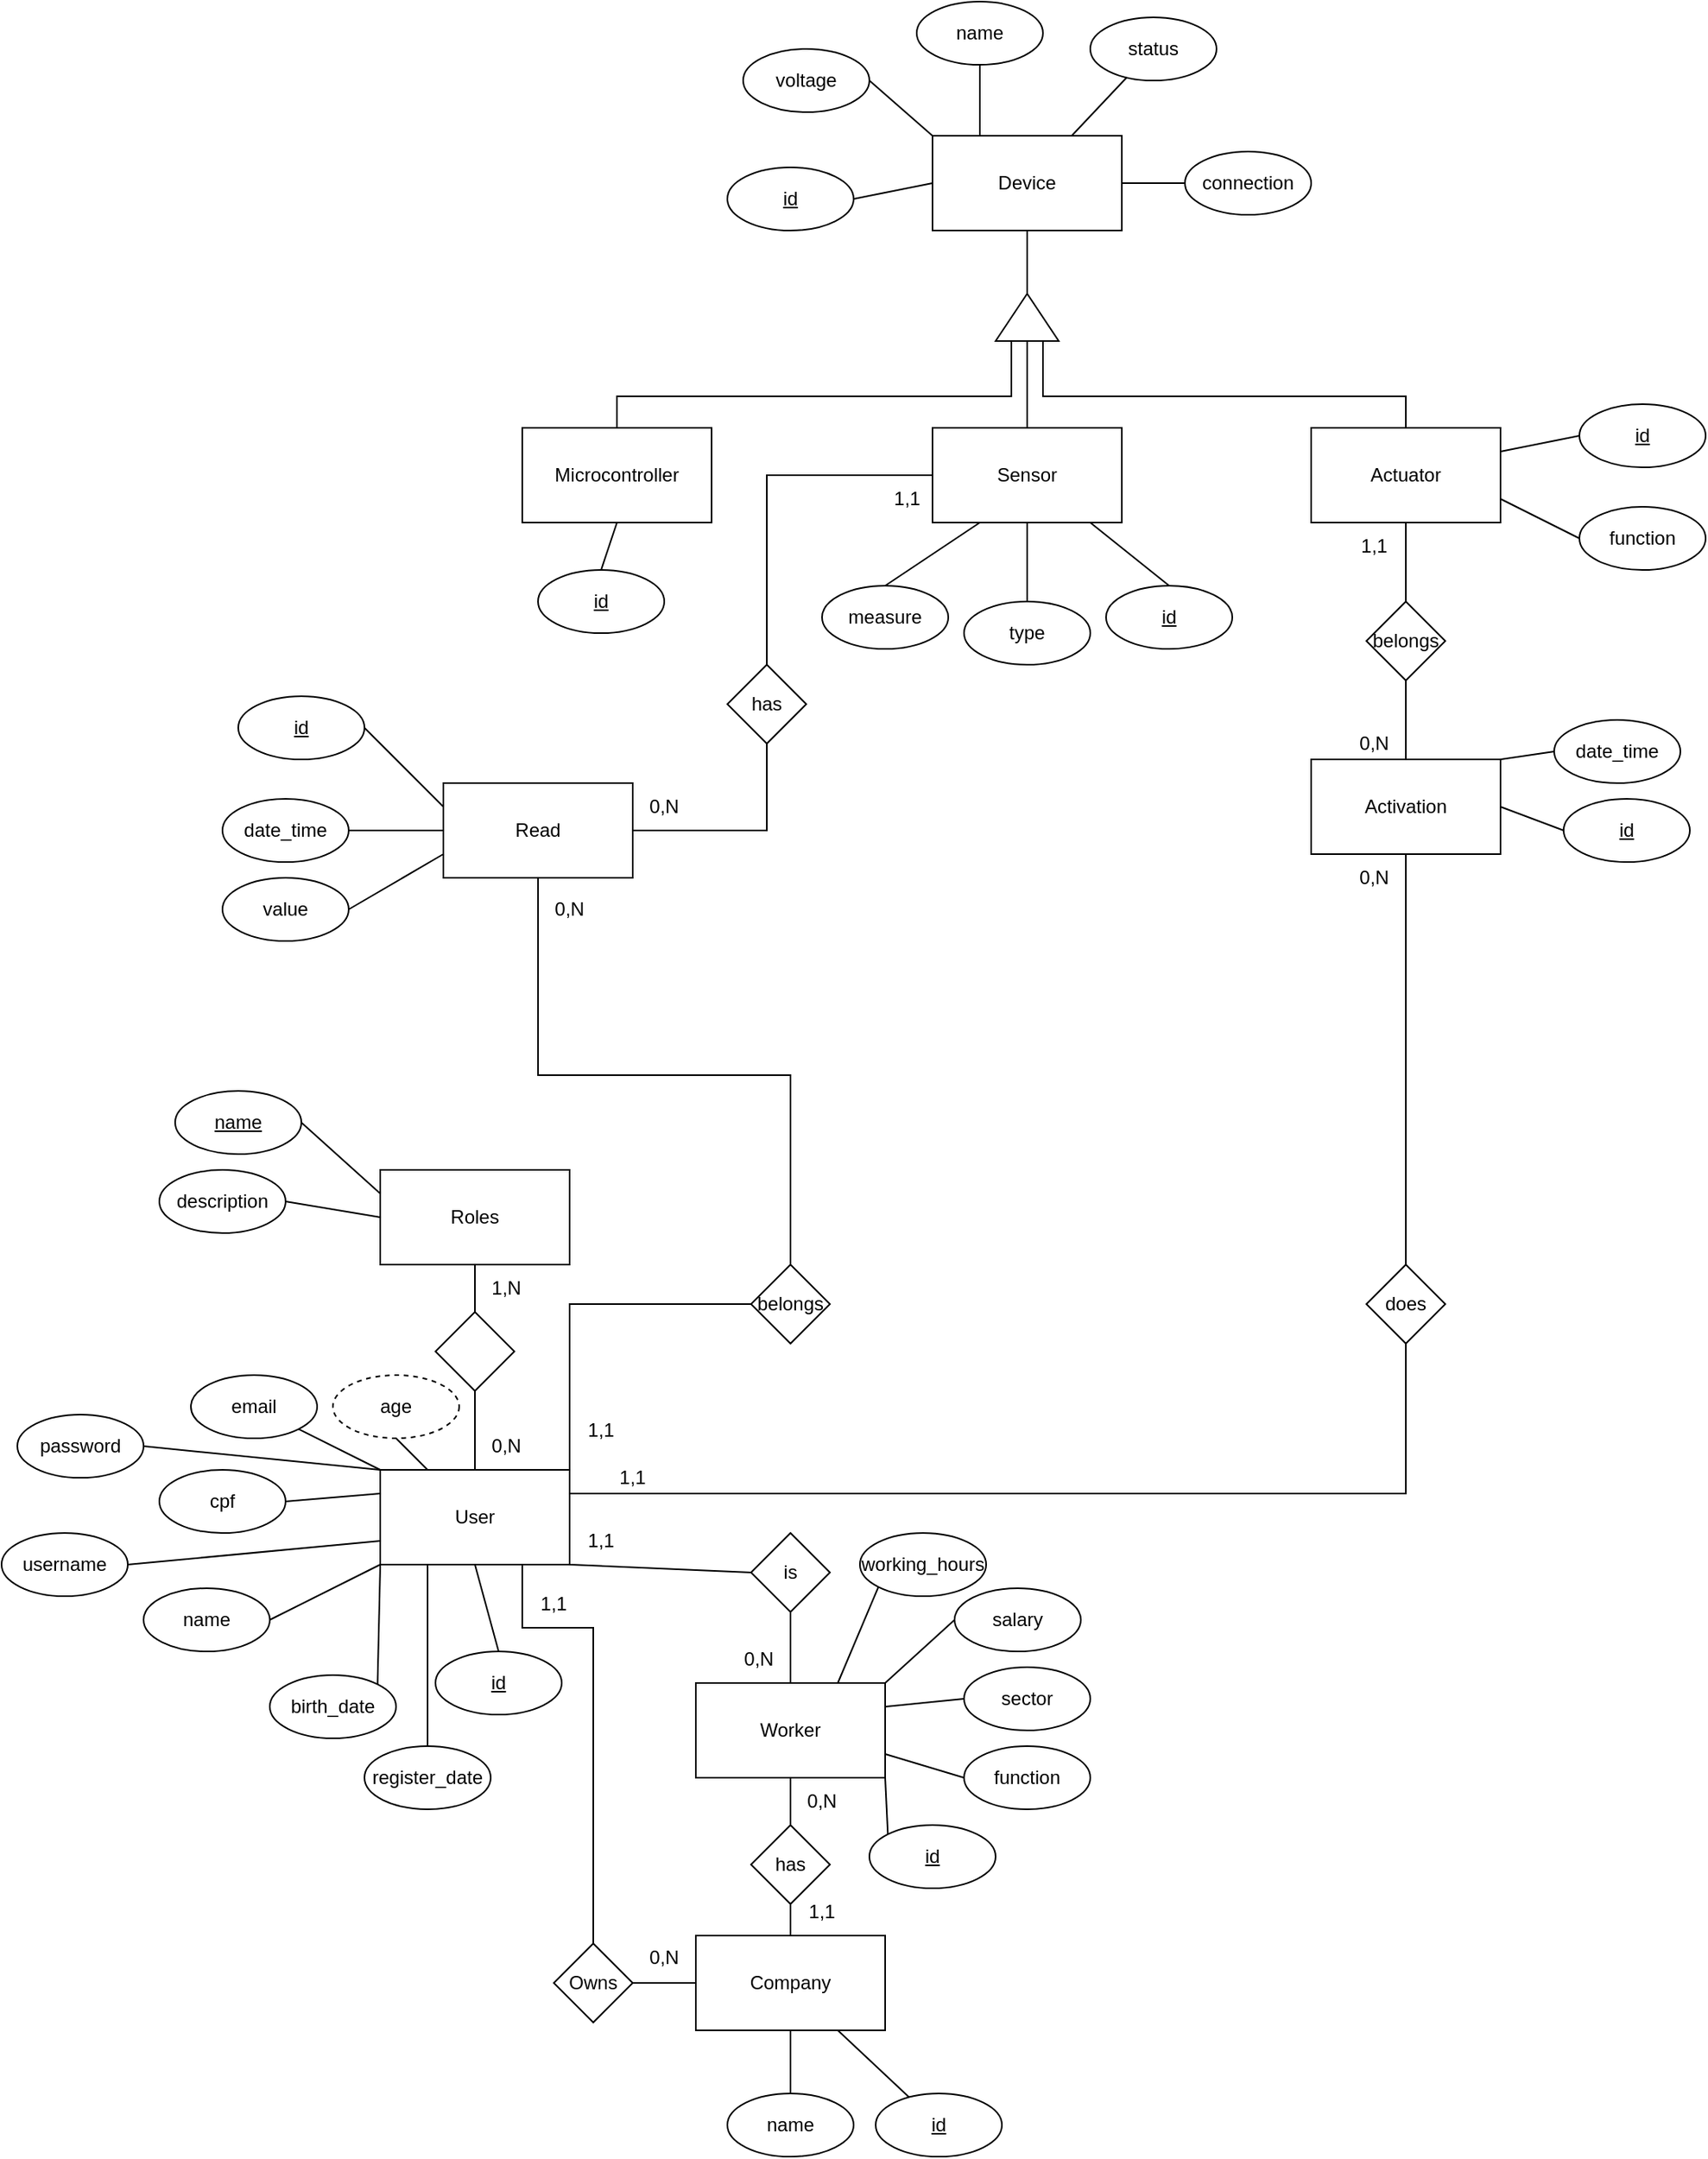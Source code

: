 <mxfile version="21.1.4" type="github">
  <diagram name="Página-1" id="2HrXvCDkFX0DEuUbTWAf">
    <mxGraphModel dx="2140" dy="1895" grid="1" gridSize="10" guides="1" tooltips="1" connect="1" arrows="1" fold="1" page="1" pageScale="1" pageWidth="827" pageHeight="1169" math="0" shadow="0">
      <root>
        <mxCell id="0" />
        <mxCell id="1" parent="0" />
        <mxCell id="Am-JmtcmofWB1MtlpI0O-1" value="User" style="rounded=0;whiteSpace=wrap;html=1;" vertex="1" parent="1">
          <mxGeometry x="-410" y="290" width="120" height="60" as="geometry" />
        </mxCell>
        <mxCell id="Am-JmtcmofWB1MtlpI0O-2" value="Roles" style="rounded=0;whiteSpace=wrap;html=1;" vertex="1" parent="1">
          <mxGeometry x="-410" y="100" width="120" height="60" as="geometry" />
        </mxCell>
        <mxCell id="Am-JmtcmofWB1MtlpI0O-5" value="Company" style="rounded=0;whiteSpace=wrap;html=1;" vertex="1" parent="1">
          <mxGeometry x="-210" y="585" width="120" height="60" as="geometry" />
        </mxCell>
        <mxCell id="Am-JmtcmofWB1MtlpI0O-7" value="&lt;u&gt;name&lt;/u&gt;" style="ellipse;whiteSpace=wrap;html=1;" vertex="1" parent="1">
          <mxGeometry x="-540" y="50" width="80" height="40" as="geometry" />
        </mxCell>
        <mxCell id="Am-JmtcmofWB1MtlpI0O-8" value="name" style="ellipse;whiteSpace=wrap;html=1;" vertex="1" parent="1">
          <mxGeometry x="-560" y="365" width="80" height="40" as="geometry" />
        </mxCell>
        <mxCell id="Am-JmtcmofWB1MtlpI0O-9" value="username" style="ellipse;whiteSpace=wrap;html=1;" vertex="1" parent="1">
          <mxGeometry x="-650" y="330" width="80" height="40" as="geometry" />
        </mxCell>
        <mxCell id="Am-JmtcmofWB1MtlpI0O-10" value="email" style="ellipse;whiteSpace=wrap;html=1;" vertex="1" parent="1">
          <mxGeometry x="-530" y="230" width="80" height="40" as="geometry" />
        </mxCell>
        <mxCell id="Am-JmtcmofWB1MtlpI0O-11" value="cpf" style="ellipse;whiteSpace=wrap;html=1;" vertex="1" parent="1">
          <mxGeometry x="-550" y="290" width="80" height="40" as="geometry" />
        </mxCell>
        <mxCell id="Am-JmtcmofWB1MtlpI0O-12" value="password" style="ellipse;whiteSpace=wrap;html=1;" vertex="1" parent="1">
          <mxGeometry x="-640" y="255" width="80" height="40" as="geometry" />
        </mxCell>
        <mxCell id="Am-JmtcmofWB1MtlpI0O-13" value="birth_date" style="ellipse;whiteSpace=wrap;html=1;" vertex="1" parent="1">
          <mxGeometry x="-480" y="420" width="80" height="40" as="geometry" />
        </mxCell>
        <mxCell id="Am-JmtcmofWB1MtlpI0O-14" value="name" style="ellipse;whiteSpace=wrap;html=1;" vertex="1" parent="1">
          <mxGeometry x="-190" y="685" width="80" height="40" as="geometry" />
        </mxCell>
        <mxCell id="Am-JmtcmofWB1MtlpI0O-16" value="" style="rhombus;whiteSpace=wrap;html=1;" vertex="1" parent="1">
          <mxGeometry x="-375" y="190" width="50" height="50" as="geometry" />
        </mxCell>
        <mxCell id="Am-JmtcmofWB1MtlpI0O-17" value="" style="endArrow=none;html=1;rounded=0;exitX=0.5;exitY=0;exitDx=0;exitDy=0;" edge="1" parent="1" source="Am-JmtcmofWB1MtlpI0O-1">
          <mxGeometry width="50" height="50" relative="1" as="geometry">
            <mxPoint x="-400" y="290" as="sourcePoint" />
            <mxPoint x="-350" y="240" as="targetPoint" />
          </mxGeometry>
        </mxCell>
        <mxCell id="Am-JmtcmofWB1MtlpI0O-18" value="" style="endArrow=none;html=1;rounded=0;exitX=0.5;exitY=0;exitDx=0;exitDy=0;" edge="1" parent="1" source="Am-JmtcmofWB1MtlpI0O-16">
          <mxGeometry width="50" height="50" relative="1" as="geometry">
            <mxPoint x="-400" y="210" as="sourcePoint" />
            <mxPoint x="-350" y="160" as="targetPoint" />
          </mxGeometry>
        </mxCell>
        <mxCell id="Am-JmtcmofWB1MtlpI0O-19" value="" style="endArrow=none;html=1;rounded=0;exitX=1;exitY=0.5;exitDx=0;exitDy=0;entryX=0;entryY=0.75;entryDx=0;entryDy=0;" edge="1" parent="1" source="Am-JmtcmofWB1MtlpI0O-9" target="Am-JmtcmofWB1MtlpI0O-1">
          <mxGeometry width="50" height="50" relative="1" as="geometry">
            <mxPoint x="-190" y="300" as="sourcePoint" />
            <mxPoint x="-140" y="250" as="targetPoint" />
          </mxGeometry>
        </mxCell>
        <mxCell id="Am-JmtcmofWB1MtlpI0O-20" value="description" style="ellipse;whiteSpace=wrap;html=1;" vertex="1" parent="1">
          <mxGeometry x="-550" y="100" width="80" height="40" as="geometry" />
        </mxCell>
        <mxCell id="Am-JmtcmofWB1MtlpI0O-22" value="" style="endArrow=none;html=1;rounded=0;entryX=1;entryY=0.5;entryDx=0;entryDy=0;exitX=0;exitY=0.5;exitDx=0;exitDy=0;" edge="1" parent="1" source="Am-JmtcmofWB1MtlpI0O-2" target="Am-JmtcmofWB1MtlpI0O-20">
          <mxGeometry width="50" height="50" relative="1" as="geometry">
            <mxPoint x="-530" y="230" as="sourcePoint" />
            <mxPoint x="-480" y="180" as="targetPoint" />
          </mxGeometry>
        </mxCell>
        <mxCell id="Am-JmtcmofWB1MtlpI0O-23" value="" style="endArrow=none;html=1;rounded=0;exitX=1;exitY=0.5;exitDx=0;exitDy=0;entryX=0;entryY=0.25;entryDx=0;entryDy=0;" edge="1" parent="1" source="Am-JmtcmofWB1MtlpI0O-7" target="Am-JmtcmofWB1MtlpI0O-2">
          <mxGeometry width="50" height="50" relative="1" as="geometry">
            <mxPoint x="-430" y="90" as="sourcePoint" />
            <mxPoint x="-380" y="40" as="targetPoint" />
          </mxGeometry>
        </mxCell>
        <mxCell id="Am-JmtcmofWB1MtlpI0O-24" value="" style="endArrow=none;html=1;rounded=0;exitX=1;exitY=0.5;exitDx=0;exitDy=0;entryX=0;entryY=0;entryDx=0;entryDy=0;" edge="1" parent="1" source="Am-JmtcmofWB1MtlpI0O-12" target="Am-JmtcmofWB1MtlpI0O-1">
          <mxGeometry width="50" height="50" relative="1" as="geometry">
            <mxPoint x="-180" y="310" as="sourcePoint" />
            <mxPoint x="-130" y="260" as="targetPoint" />
          </mxGeometry>
        </mxCell>
        <mxCell id="Am-JmtcmofWB1MtlpI0O-25" value="" style="endArrow=none;html=1;rounded=0;exitX=1;exitY=0;exitDx=0;exitDy=0;entryX=0;entryY=1;entryDx=0;entryDy=0;" edge="1" parent="1" source="Am-JmtcmofWB1MtlpI0O-13" target="Am-JmtcmofWB1MtlpI0O-1">
          <mxGeometry width="50" height="50" relative="1" as="geometry">
            <mxPoint x="-170" y="320" as="sourcePoint" />
            <mxPoint x="-120" y="270" as="targetPoint" />
          </mxGeometry>
        </mxCell>
        <mxCell id="Am-JmtcmofWB1MtlpI0O-26" value="" style="endArrow=none;html=1;rounded=0;exitX=1;exitY=0.5;exitDx=0;exitDy=0;entryX=0;entryY=1;entryDx=0;entryDy=0;" edge="1" parent="1" source="Am-JmtcmofWB1MtlpI0O-8" target="Am-JmtcmofWB1MtlpI0O-1">
          <mxGeometry width="50" height="50" relative="1" as="geometry">
            <mxPoint x="-160" y="330" as="sourcePoint" />
            <mxPoint x="-110" y="280" as="targetPoint" />
          </mxGeometry>
        </mxCell>
        <mxCell id="Am-JmtcmofWB1MtlpI0O-27" value="" style="endArrow=none;html=1;rounded=0;exitX=1;exitY=0.5;exitDx=0;exitDy=0;entryX=0;entryY=0.25;entryDx=0;entryDy=0;" edge="1" parent="1" source="Am-JmtcmofWB1MtlpI0O-11" target="Am-JmtcmofWB1MtlpI0O-1">
          <mxGeometry width="50" height="50" relative="1" as="geometry">
            <mxPoint x="-150" y="340" as="sourcePoint" />
            <mxPoint x="-100" y="290" as="targetPoint" />
          </mxGeometry>
        </mxCell>
        <mxCell id="Am-JmtcmofWB1MtlpI0O-28" value="" style="endArrow=none;html=1;rounded=0;entryX=1;entryY=1;entryDx=0;entryDy=0;" edge="1" parent="1" target="Am-JmtcmofWB1MtlpI0O-10">
          <mxGeometry width="50" height="50" relative="1" as="geometry">
            <mxPoint x="-410" y="290" as="sourcePoint" />
            <mxPoint x="-90" y="300" as="targetPoint" />
          </mxGeometry>
        </mxCell>
        <mxCell id="Am-JmtcmofWB1MtlpI0O-30" value="" style="endArrow=none;html=1;rounded=0;entryX=0.5;entryY=0;entryDx=0;entryDy=0;exitX=0.5;exitY=1;exitDx=0;exitDy=0;" edge="1" parent="1" source="Am-JmtcmofWB1MtlpI0O-5" target="Am-JmtcmofWB1MtlpI0O-14">
          <mxGeometry width="50" height="50" relative="1" as="geometry">
            <mxPoint x="-140" y="555" as="sourcePoint" />
            <mxPoint x="-90" y="505" as="targetPoint" />
          </mxGeometry>
        </mxCell>
        <mxCell id="Am-JmtcmofWB1MtlpI0O-35" value="1,N" style="text;html=1;strokeColor=none;fillColor=none;align=center;verticalAlign=middle;whiteSpace=wrap;rounded=0;" vertex="1" parent="1">
          <mxGeometry x="-360" y="160" width="60" height="30" as="geometry" />
        </mxCell>
        <mxCell id="Am-JmtcmofWB1MtlpI0O-36" value="0,N" style="text;html=1;strokeColor=none;fillColor=none;align=center;verticalAlign=middle;whiteSpace=wrap;rounded=0;" vertex="1" parent="1">
          <mxGeometry x="-360" y="260" width="60" height="30" as="geometry" />
        </mxCell>
        <mxCell id="Am-JmtcmofWB1MtlpI0O-39" value="Worker" style="rounded=0;whiteSpace=wrap;html=1;" vertex="1" parent="1">
          <mxGeometry x="-210" y="425" width="120" height="60" as="geometry" />
        </mxCell>
        <mxCell id="Am-JmtcmofWB1MtlpI0O-41" value="age" style="ellipse;whiteSpace=wrap;html=1;dashed=1;" vertex="1" parent="1">
          <mxGeometry x="-440" y="230" width="80" height="40" as="geometry" />
        </mxCell>
        <mxCell id="Am-JmtcmofWB1MtlpI0O-42" value="" style="endArrow=none;html=1;rounded=0;entryX=0.25;entryY=0;entryDx=0;entryDy=0;exitX=0.5;exitY=1;exitDx=0;exitDy=0;" edge="1" parent="1" source="Am-JmtcmofWB1MtlpI0O-41" target="Am-JmtcmofWB1MtlpI0O-1">
          <mxGeometry width="50" height="50" relative="1" as="geometry">
            <mxPoint x="-400" y="315" as="sourcePoint" />
            <mxPoint x="-452" y="274" as="targetPoint" />
          </mxGeometry>
        </mxCell>
        <mxCell id="Am-JmtcmofWB1MtlpI0O-45" value="register_date" style="ellipse;whiteSpace=wrap;html=1;" vertex="1" parent="1">
          <mxGeometry x="-420" y="465" width="80" height="40" as="geometry" />
        </mxCell>
        <mxCell id="Am-JmtcmofWB1MtlpI0O-46" value="" style="endArrow=none;html=1;rounded=0;exitX=0.5;exitY=0;exitDx=0;exitDy=0;entryX=0.25;entryY=1;entryDx=0;entryDy=0;" edge="1" parent="1" source="Am-JmtcmofWB1MtlpI0O-45" target="Am-JmtcmofWB1MtlpI0O-1">
          <mxGeometry width="50" height="50" relative="1" as="geometry">
            <mxPoint x="-390" y="430" as="sourcePoint" />
            <mxPoint x="-340" y="360" as="targetPoint" />
          </mxGeometry>
        </mxCell>
        <mxCell id="Am-JmtcmofWB1MtlpI0O-47" value="function" style="ellipse;whiteSpace=wrap;html=1;" vertex="1" parent="1">
          <mxGeometry x="-40" y="465" width="80" height="40" as="geometry" />
        </mxCell>
        <mxCell id="Am-JmtcmofWB1MtlpI0O-48" value="sector" style="ellipse;whiteSpace=wrap;html=1;" vertex="1" parent="1">
          <mxGeometry x="-40" y="415" width="80" height="40" as="geometry" />
        </mxCell>
        <mxCell id="Am-JmtcmofWB1MtlpI0O-49" value="working_hours" style="ellipse;whiteSpace=wrap;html=1;" vertex="1" parent="1">
          <mxGeometry x="-106" y="330" width="80" height="40" as="geometry" />
        </mxCell>
        <mxCell id="Am-JmtcmofWB1MtlpI0O-50" value="&lt;u&gt;id&lt;/u&gt;" style="ellipse;whiteSpace=wrap;html=1;" vertex="1" parent="1">
          <mxGeometry x="-375" y="405" width="80" height="40" as="geometry" />
        </mxCell>
        <mxCell id="Am-JmtcmofWB1MtlpI0O-51" value="" style="endArrow=none;html=1;rounded=0;exitX=0.5;exitY=1;exitDx=0;exitDy=0;entryX=0.5;entryY=0;entryDx=0;entryDy=0;" edge="1" parent="1" source="Am-JmtcmofWB1MtlpI0O-1" target="Am-JmtcmofWB1MtlpI0O-50">
          <mxGeometry width="50" height="50" relative="1" as="geometry">
            <mxPoint x="-452" y="436" as="sourcePoint" />
            <mxPoint x="-370" y="360" as="targetPoint" />
          </mxGeometry>
        </mxCell>
        <mxCell id="Am-JmtcmofWB1MtlpI0O-52" value="&lt;u&gt;id&lt;/u&gt;" style="ellipse;whiteSpace=wrap;html=1;" vertex="1" parent="1">
          <mxGeometry x="-96" y="685" width="80" height="40" as="geometry" />
        </mxCell>
        <mxCell id="Am-JmtcmofWB1MtlpI0O-53" value="" style="endArrow=none;html=1;rounded=0;entryX=0.75;entryY=1;entryDx=0;entryDy=0;" edge="1" parent="1" source="Am-JmtcmofWB1MtlpI0O-52" target="Am-JmtcmofWB1MtlpI0O-5">
          <mxGeometry width="50" height="50" relative="1" as="geometry">
            <mxPoint x="-270" y="625" as="sourcePoint" />
            <mxPoint x="-290" y="555" as="targetPoint" />
          </mxGeometry>
        </mxCell>
        <mxCell id="Am-JmtcmofWB1MtlpI0O-54" value="&lt;u&gt;id&lt;/u&gt;" style="ellipse;whiteSpace=wrap;html=1;" vertex="1" parent="1">
          <mxGeometry x="-100" y="515" width="80" height="40" as="geometry" />
        </mxCell>
        <mxCell id="Am-JmtcmofWB1MtlpI0O-57" value="salary" style="ellipse;whiteSpace=wrap;html=1;" vertex="1" parent="1">
          <mxGeometry x="-46" y="365" width="80" height="40" as="geometry" />
        </mxCell>
        <mxCell id="Am-JmtcmofWB1MtlpI0O-61" value="has" style="rhombus;whiteSpace=wrap;html=1;" vertex="1" parent="1">
          <mxGeometry x="-175" y="515" width="50" height="50" as="geometry" />
        </mxCell>
        <mxCell id="Am-JmtcmofWB1MtlpI0O-62" value="" style="endArrow=none;html=1;rounded=0;entryX=0.5;entryY=1;entryDx=0;entryDy=0;exitX=0.5;exitY=0;exitDx=0;exitDy=0;" edge="1" parent="1" source="Am-JmtcmofWB1MtlpI0O-61" target="Am-JmtcmofWB1MtlpI0O-39">
          <mxGeometry width="50" height="50" relative="1" as="geometry">
            <mxPoint x="-260" y="695" as="sourcePoint" />
            <mxPoint x="-210" y="645" as="targetPoint" />
          </mxGeometry>
        </mxCell>
        <mxCell id="Am-JmtcmofWB1MtlpI0O-63" value="" style="endArrow=none;html=1;rounded=0;exitX=0.5;exitY=0;exitDx=0;exitDy=0;entryX=0.5;entryY=1;entryDx=0;entryDy=0;" edge="1" parent="1" source="Am-JmtcmofWB1MtlpI0O-5" target="Am-JmtcmofWB1MtlpI0O-61">
          <mxGeometry width="50" height="50" relative="1" as="geometry">
            <mxPoint x="-390" y="635" as="sourcePoint" />
            <mxPoint x="-340" y="565" as="targetPoint" />
          </mxGeometry>
        </mxCell>
        <mxCell id="Am-JmtcmofWB1MtlpI0O-64" value="0,N" style="text;html=1;strokeColor=none;fillColor=none;align=center;verticalAlign=middle;whiteSpace=wrap;rounded=0;" vertex="1" parent="1">
          <mxGeometry x="-160" y="485" width="60" height="30" as="geometry" />
        </mxCell>
        <mxCell id="Am-JmtcmofWB1MtlpI0O-65" value="1,1" style="text;html=1;strokeColor=none;fillColor=none;align=center;verticalAlign=middle;whiteSpace=wrap;rounded=0;" vertex="1" parent="1">
          <mxGeometry x="-160" y="555" width="60" height="30" as="geometry" />
        </mxCell>
        <mxCell id="Am-JmtcmofWB1MtlpI0O-66" value="is" style="rhombus;whiteSpace=wrap;html=1;" vertex="1" parent="1">
          <mxGeometry x="-175" y="330" width="50" height="50" as="geometry" />
        </mxCell>
        <mxCell id="Am-JmtcmofWB1MtlpI0O-67" value="" style="endArrow=none;html=1;rounded=0;exitX=1;exitY=0.75;exitDx=0;exitDy=0;entryX=0;entryY=0.5;entryDx=0;entryDy=0;" edge="1" parent="1" source="Am-JmtcmofWB1MtlpI0O-1" target="Am-JmtcmofWB1MtlpI0O-66">
          <mxGeometry width="50" height="50" relative="1" as="geometry">
            <mxPoint x="-390" y="430" as="sourcePoint" />
            <mxPoint x="-340" y="360" as="targetPoint" />
            <Array as="points">
              <mxPoint x="-290" y="350" />
            </Array>
          </mxGeometry>
        </mxCell>
        <mxCell id="Am-JmtcmofWB1MtlpI0O-68" value="" style="endArrow=none;html=1;rounded=0;exitX=0.5;exitY=0;exitDx=0;exitDy=0;entryX=0.5;entryY=1;entryDx=0;entryDy=0;" edge="1" parent="1" source="Am-JmtcmofWB1MtlpI0O-39" target="Am-JmtcmofWB1MtlpI0O-66">
          <mxGeometry width="50" height="50" relative="1" as="geometry">
            <mxPoint x="-260" y="455" as="sourcePoint" />
            <mxPoint x="-280" y="385" as="targetPoint" />
          </mxGeometry>
        </mxCell>
        <mxCell id="Am-JmtcmofWB1MtlpI0O-69" value="" style="endArrow=none;html=1;rounded=0;exitX=0;exitY=1;exitDx=0;exitDy=0;entryX=0.75;entryY=0;entryDx=0;entryDy=0;" edge="1" parent="1" source="Am-JmtcmofWB1MtlpI0O-49" target="Am-JmtcmofWB1MtlpI0O-39">
          <mxGeometry width="50" height="50" relative="1" as="geometry">
            <mxPoint x="-452" y="461" as="sourcePoint" />
            <mxPoint x="-370" y="385" as="targetPoint" />
          </mxGeometry>
        </mxCell>
        <mxCell id="Am-JmtcmofWB1MtlpI0O-70" value="" style="endArrow=none;html=1;rounded=0;entryX=1;entryY=1;entryDx=0;entryDy=0;exitX=0;exitY=0;exitDx=0;exitDy=0;" edge="1" parent="1" source="Am-JmtcmofWB1MtlpI0O-54" target="Am-JmtcmofWB1MtlpI0O-39">
          <mxGeometry width="50" height="50" relative="1" as="geometry">
            <mxPoint x="-180" y="605" as="sourcePoint" />
            <mxPoint x="-130" y="555" as="targetPoint" />
          </mxGeometry>
        </mxCell>
        <mxCell id="Am-JmtcmofWB1MtlpI0O-71" value="" style="endArrow=none;html=1;rounded=0;entryX=1;entryY=0.75;entryDx=0;entryDy=0;exitX=0;exitY=0.5;exitDx=0;exitDy=0;" edge="1" parent="1" source="Am-JmtcmofWB1MtlpI0O-47" target="Am-JmtcmofWB1MtlpI0O-39">
          <mxGeometry width="50" height="50" relative="1" as="geometry">
            <mxPoint x="-180" y="605" as="sourcePoint" />
            <mxPoint x="-130" y="555" as="targetPoint" />
          </mxGeometry>
        </mxCell>
        <mxCell id="Am-JmtcmofWB1MtlpI0O-72" value="" style="endArrow=none;html=1;rounded=0;entryX=0;entryY=0.5;entryDx=0;entryDy=0;exitX=1;exitY=0.25;exitDx=0;exitDy=0;" edge="1" parent="1" source="Am-JmtcmofWB1MtlpI0O-39" target="Am-JmtcmofWB1MtlpI0O-48">
          <mxGeometry width="50" height="50" relative="1" as="geometry">
            <mxPoint x="-180" y="605" as="sourcePoint" />
            <mxPoint x="-130" y="555" as="targetPoint" />
          </mxGeometry>
        </mxCell>
        <mxCell id="Am-JmtcmofWB1MtlpI0O-73" value="" style="endArrow=none;html=1;rounded=0;entryX=0;entryY=0.5;entryDx=0;entryDy=0;exitX=1;exitY=0;exitDx=0;exitDy=0;" edge="1" parent="1" source="Am-JmtcmofWB1MtlpI0O-39" target="Am-JmtcmofWB1MtlpI0O-57">
          <mxGeometry width="50" height="50" relative="1" as="geometry">
            <mxPoint x="-180" y="605" as="sourcePoint" />
            <mxPoint x="-130" y="555" as="targetPoint" />
          </mxGeometry>
        </mxCell>
        <mxCell id="Am-JmtcmofWB1MtlpI0O-74" value="1,1" style="text;html=1;strokeColor=none;fillColor=none;align=center;verticalAlign=middle;whiteSpace=wrap;rounded=0;" vertex="1" parent="1">
          <mxGeometry x="-300" y="320" width="60" height="30" as="geometry" />
        </mxCell>
        <mxCell id="Am-JmtcmofWB1MtlpI0O-75" value="0,N" style="text;html=1;strokeColor=none;fillColor=none;align=center;verticalAlign=middle;whiteSpace=wrap;rounded=0;" vertex="1" parent="1">
          <mxGeometry x="-200" y="395" width="60" height="30" as="geometry" />
        </mxCell>
        <mxCell id="Am-JmtcmofWB1MtlpI0O-76" value="Device" style="rounded=0;whiteSpace=wrap;html=1;" vertex="1" parent="1">
          <mxGeometry x="-60" y="-555" width="120" height="60" as="geometry" />
        </mxCell>
        <mxCell id="Am-JmtcmofWB1MtlpI0O-77" value="&lt;u&gt;id&lt;/u&gt;" style="ellipse;whiteSpace=wrap;html=1;" vertex="1" parent="1">
          <mxGeometry x="-190" y="-535" width="80" height="40" as="geometry" />
        </mxCell>
        <mxCell id="Am-JmtcmofWB1MtlpI0O-78" value="voltage" style="ellipse;whiteSpace=wrap;html=1;" vertex="1" parent="1">
          <mxGeometry x="-180" y="-610" width="80" height="40" as="geometry" />
        </mxCell>
        <mxCell id="Am-JmtcmofWB1MtlpI0O-79" value="status" style="ellipse;whiteSpace=wrap;html=1;" vertex="1" parent="1">
          <mxGeometry x="40" y="-630" width="80" height="40" as="geometry" />
        </mxCell>
        <mxCell id="Am-JmtcmofWB1MtlpI0O-80" value="name" style="ellipse;whiteSpace=wrap;html=1;" vertex="1" parent="1">
          <mxGeometry x="-70" y="-640" width="80" height="40" as="geometry" />
        </mxCell>
        <mxCell id="Am-JmtcmofWB1MtlpI0O-81" value="connection" style="ellipse;whiteSpace=wrap;html=1;" vertex="1" parent="1">
          <mxGeometry x="100" y="-545" width="80" height="40" as="geometry" />
        </mxCell>
        <mxCell id="Am-JmtcmofWB1MtlpI0O-82" value="" style="triangle;whiteSpace=wrap;html=1;rotation=-90;" vertex="1" parent="1">
          <mxGeometry x="-15" y="-460" width="30" height="40" as="geometry" />
        </mxCell>
        <mxCell id="Am-JmtcmofWB1MtlpI0O-83" value="Microcontroller" style="rounded=0;whiteSpace=wrap;html=1;" vertex="1" parent="1">
          <mxGeometry x="-320" y="-370" width="120" height="60" as="geometry" />
        </mxCell>
        <mxCell id="Am-JmtcmofWB1MtlpI0O-84" value="&lt;u&gt;id&lt;/u&gt;" style="ellipse;whiteSpace=wrap;html=1;" vertex="1" parent="1">
          <mxGeometry x="-310" y="-280" width="80" height="40" as="geometry" />
        </mxCell>
        <mxCell id="Am-JmtcmofWB1MtlpI0O-85" value="Sensor" style="rounded=0;whiteSpace=wrap;html=1;" vertex="1" parent="1">
          <mxGeometry x="-60" y="-370" width="120" height="60" as="geometry" />
        </mxCell>
        <mxCell id="Am-JmtcmofWB1MtlpI0O-86" value="&lt;u&gt;id&lt;/u&gt;" style="ellipse;whiteSpace=wrap;html=1;" vertex="1" parent="1">
          <mxGeometry x="50" y="-270" width="80" height="40" as="geometry" />
        </mxCell>
        <mxCell id="Am-JmtcmofWB1MtlpI0O-87" value="measure" style="ellipse;whiteSpace=wrap;html=1;" vertex="1" parent="1">
          <mxGeometry x="-130" y="-270" width="80" height="40" as="geometry" />
        </mxCell>
        <mxCell id="Am-JmtcmofWB1MtlpI0O-88" value="Actuator" style="rounded=0;whiteSpace=wrap;html=1;" vertex="1" parent="1">
          <mxGeometry x="180" y="-370" width="120" height="60" as="geometry" />
        </mxCell>
        <mxCell id="Am-JmtcmofWB1MtlpI0O-89" value="&lt;u&gt;id&lt;/u&gt;" style="ellipse;whiteSpace=wrap;html=1;" vertex="1" parent="1">
          <mxGeometry x="350" y="-385" width="80" height="40" as="geometry" />
        </mxCell>
        <mxCell id="Am-JmtcmofWB1MtlpI0O-90" value="function" style="ellipse;whiteSpace=wrap;html=1;" vertex="1" parent="1">
          <mxGeometry x="350" y="-320" width="80" height="40" as="geometry" />
        </mxCell>
        <mxCell id="Am-JmtcmofWB1MtlpI0O-91" value="Read" style="rounded=0;whiteSpace=wrap;html=1;" vertex="1" parent="1">
          <mxGeometry x="-370" y="-145" width="120" height="60" as="geometry" />
        </mxCell>
        <mxCell id="Am-JmtcmofWB1MtlpI0O-92" value="&lt;u&gt;id&lt;/u&gt;" style="ellipse;whiteSpace=wrap;html=1;" vertex="1" parent="1">
          <mxGeometry x="-500" y="-200" width="80" height="40" as="geometry" />
        </mxCell>
        <mxCell id="Am-JmtcmofWB1MtlpI0O-93" value="value" style="ellipse;whiteSpace=wrap;html=1;" vertex="1" parent="1">
          <mxGeometry x="-510" y="-85" width="80" height="40" as="geometry" />
        </mxCell>
        <mxCell id="Am-JmtcmofWB1MtlpI0O-94" value="date_time" style="ellipse;whiteSpace=wrap;html=1;" vertex="1" parent="1">
          <mxGeometry x="-510" y="-135" width="80" height="40" as="geometry" />
        </mxCell>
        <mxCell id="Am-JmtcmofWB1MtlpI0O-95" value="type" style="ellipse;whiteSpace=wrap;html=1;" vertex="1" parent="1">
          <mxGeometry x="-40" y="-260" width="80" height="40" as="geometry" />
        </mxCell>
        <mxCell id="Am-JmtcmofWB1MtlpI0O-96" value="" style="endArrow=none;html=1;rounded=0;entryX=0.5;entryY=1;entryDx=0;entryDy=0;exitX=1;exitY=0.5;exitDx=0;exitDy=0;" edge="1" parent="1" source="Am-JmtcmofWB1MtlpI0O-82" target="Am-JmtcmofWB1MtlpI0O-76">
          <mxGeometry width="50" height="50" relative="1" as="geometry">
            <mxPoint x="-40" y="-370" as="sourcePoint" />
            <mxPoint x="10" y="-420" as="targetPoint" />
          </mxGeometry>
        </mxCell>
        <mxCell id="Am-JmtcmofWB1MtlpI0O-97" value="" style="endArrow=none;html=1;rounded=0;entryX=1;entryY=0.5;entryDx=0;entryDy=0;exitX=0;exitY=0.5;exitDx=0;exitDy=0;" edge="1" parent="1" source="Am-JmtcmofWB1MtlpI0O-76" target="Am-JmtcmofWB1MtlpI0O-77">
          <mxGeometry width="50" height="50" relative="1" as="geometry">
            <mxPoint x="10" y="-280" as="sourcePoint" />
            <mxPoint x="60" y="-330" as="targetPoint" />
          </mxGeometry>
        </mxCell>
        <mxCell id="Am-JmtcmofWB1MtlpI0O-98" value="" style="endArrow=none;html=1;rounded=0;entryX=1;entryY=0.5;entryDx=0;entryDy=0;exitX=0;exitY=0;exitDx=0;exitDy=0;" edge="1" parent="1" source="Am-JmtcmofWB1MtlpI0O-76" target="Am-JmtcmofWB1MtlpI0O-78">
          <mxGeometry width="50" height="50" relative="1" as="geometry">
            <mxPoint x="10" y="-280" as="sourcePoint" />
            <mxPoint x="60" y="-330" as="targetPoint" />
          </mxGeometry>
        </mxCell>
        <mxCell id="Am-JmtcmofWB1MtlpI0O-99" value="" style="endArrow=none;html=1;rounded=0;entryX=0.5;entryY=1;entryDx=0;entryDy=0;exitX=0.25;exitY=0;exitDx=0;exitDy=0;" edge="1" parent="1" source="Am-JmtcmofWB1MtlpI0O-76" target="Am-JmtcmofWB1MtlpI0O-80">
          <mxGeometry width="50" height="50" relative="1" as="geometry">
            <mxPoint x="10" y="-280" as="sourcePoint" />
            <mxPoint x="60" y="-330" as="targetPoint" />
          </mxGeometry>
        </mxCell>
        <mxCell id="Am-JmtcmofWB1MtlpI0O-100" value="" style="endArrow=none;html=1;rounded=0;" edge="1" parent="1" source="Am-JmtcmofWB1MtlpI0O-79" target="Am-JmtcmofWB1MtlpI0O-76">
          <mxGeometry width="50" height="50" relative="1" as="geometry">
            <mxPoint x="10" y="-280" as="sourcePoint" />
            <mxPoint x="60" y="-330" as="targetPoint" />
          </mxGeometry>
        </mxCell>
        <mxCell id="Am-JmtcmofWB1MtlpI0O-101" value="" style="endArrow=none;html=1;rounded=0;entryX=0;entryY=0.5;entryDx=0;entryDy=0;exitX=1;exitY=0.5;exitDx=0;exitDy=0;" edge="1" parent="1" source="Am-JmtcmofWB1MtlpI0O-76" target="Am-JmtcmofWB1MtlpI0O-81">
          <mxGeometry width="50" height="50" relative="1" as="geometry">
            <mxPoint x="10" y="-280" as="sourcePoint" />
            <mxPoint x="60" y="-330" as="targetPoint" />
          </mxGeometry>
        </mxCell>
        <mxCell id="Am-JmtcmofWB1MtlpI0O-102" value="" style="endArrow=none;html=1;rounded=0;entryX=0;entryY=0.5;entryDx=0;entryDy=0;exitX=0.5;exitY=0;exitDx=0;exitDy=0;" edge="1" parent="1" source="Am-JmtcmofWB1MtlpI0O-85" target="Am-JmtcmofWB1MtlpI0O-82">
          <mxGeometry width="50" height="50" relative="1" as="geometry">
            <mxPoint x="10" y="-280" as="sourcePoint" />
            <mxPoint x="60" y="-330" as="targetPoint" />
          </mxGeometry>
        </mxCell>
        <mxCell id="Am-JmtcmofWB1MtlpI0O-103" value="" style="endArrow=none;html=1;rounded=0;entryX=0;entryY=0.25;entryDx=0;entryDy=0;exitX=0.5;exitY=0;exitDx=0;exitDy=0;" edge="1" parent="1" source="Am-JmtcmofWB1MtlpI0O-83" target="Am-JmtcmofWB1MtlpI0O-82">
          <mxGeometry width="50" height="50" relative="1" as="geometry">
            <mxPoint x="-230" y="-390" as="sourcePoint" />
            <mxPoint x="-30" y="-410" as="targetPoint" />
            <Array as="points">
              <mxPoint x="-260" y="-390" />
              <mxPoint x="-10" y="-390" />
            </Array>
          </mxGeometry>
        </mxCell>
        <mxCell id="Am-JmtcmofWB1MtlpI0O-104" value="" style="endArrow=none;html=1;rounded=0;entryX=0.25;entryY=1;entryDx=0;entryDy=0;exitX=0.5;exitY=0;exitDx=0;exitDy=0;" edge="1" parent="1" source="Am-JmtcmofWB1MtlpI0O-87" target="Am-JmtcmofWB1MtlpI0O-85">
          <mxGeometry width="50" height="50" relative="1" as="geometry">
            <mxPoint x="10" y="-280" as="sourcePoint" />
            <mxPoint x="60" y="-330" as="targetPoint" />
          </mxGeometry>
        </mxCell>
        <mxCell id="Am-JmtcmofWB1MtlpI0O-105" value="" style="endArrow=none;html=1;rounded=0;entryX=0.5;entryY=1;entryDx=0;entryDy=0;exitX=0.5;exitY=0;exitDx=0;exitDy=0;" edge="1" parent="1" source="Am-JmtcmofWB1MtlpI0O-95" target="Am-JmtcmofWB1MtlpI0O-85">
          <mxGeometry width="50" height="50" relative="1" as="geometry">
            <mxPoint x="10" y="-280" as="sourcePoint" />
            <mxPoint x="60" y="-330" as="targetPoint" />
          </mxGeometry>
        </mxCell>
        <mxCell id="Am-JmtcmofWB1MtlpI0O-106" value="" style="endArrow=none;html=1;rounded=0;exitX=0.5;exitY=0;exitDx=0;exitDy=0;" edge="1" parent="1" source="Am-JmtcmofWB1MtlpI0O-86">
          <mxGeometry width="50" height="50" relative="1" as="geometry">
            <mxPoint x="10" y="-280" as="sourcePoint" />
            <mxPoint x="40" y="-310" as="targetPoint" />
          </mxGeometry>
        </mxCell>
        <mxCell id="Am-JmtcmofWB1MtlpI0O-107" value="" style="endArrow=none;html=1;rounded=0;entryX=0;entryY=0.75;entryDx=0;entryDy=0;exitX=0.5;exitY=0;exitDx=0;exitDy=0;" edge="1" parent="1" source="Am-JmtcmofWB1MtlpI0O-88" target="Am-JmtcmofWB1MtlpI0O-82">
          <mxGeometry width="50" height="50" relative="1" as="geometry">
            <mxPoint x="150" y="-390" as="sourcePoint" />
            <mxPoint x="60" y="-330" as="targetPoint" />
            <Array as="points">
              <mxPoint x="240" y="-390" />
              <mxPoint x="10" y="-390" />
            </Array>
          </mxGeometry>
        </mxCell>
        <mxCell id="Am-JmtcmofWB1MtlpI0O-108" value="" style="endArrow=none;html=1;rounded=0;entryX=1;entryY=0.25;entryDx=0;entryDy=0;exitX=0;exitY=0.5;exitDx=0;exitDy=0;" edge="1" parent="1" source="Am-JmtcmofWB1MtlpI0O-89" target="Am-JmtcmofWB1MtlpI0O-88">
          <mxGeometry width="50" height="50" relative="1" as="geometry">
            <mxPoint x="10" y="-280" as="sourcePoint" />
            <mxPoint x="60" y="-330" as="targetPoint" />
          </mxGeometry>
        </mxCell>
        <mxCell id="Am-JmtcmofWB1MtlpI0O-109" value="" style="endArrow=none;html=1;rounded=0;entryX=1;entryY=0.75;entryDx=0;entryDy=0;exitX=0;exitY=0.5;exitDx=0;exitDy=0;" edge="1" parent="1" source="Am-JmtcmofWB1MtlpI0O-90" target="Am-JmtcmofWB1MtlpI0O-88">
          <mxGeometry width="50" height="50" relative="1" as="geometry">
            <mxPoint x="10" y="-280" as="sourcePoint" />
            <mxPoint x="60" y="-330" as="targetPoint" />
          </mxGeometry>
        </mxCell>
        <mxCell id="Am-JmtcmofWB1MtlpI0O-110" value="" style="endArrow=none;html=1;rounded=0;entryX=0.5;entryY=0;entryDx=0;entryDy=0;exitX=0.5;exitY=1;exitDx=0;exitDy=0;" edge="1" parent="1" source="Am-JmtcmofWB1MtlpI0O-83" target="Am-JmtcmofWB1MtlpI0O-84">
          <mxGeometry width="50" height="50" relative="1" as="geometry">
            <mxPoint x="10" y="-280" as="sourcePoint" />
            <mxPoint x="60" y="-330" as="targetPoint" />
          </mxGeometry>
        </mxCell>
        <mxCell id="Am-JmtcmofWB1MtlpI0O-111" value="" style="endArrow=none;html=1;rounded=0;entryX=0;entryY=0.5;entryDx=0;entryDy=0;exitX=0.5;exitY=0;exitDx=0;exitDy=0;" edge="1" parent="1" source="Am-JmtcmofWB1MtlpI0O-112" target="Am-JmtcmofWB1MtlpI0O-85">
          <mxGeometry width="50" height="50" relative="1" as="geometry">
            <mxPoint x="-160" y="-220" as="sourcePoint" />
            <mxPoint x="60" y="-330" as="targetPoint" />
            <Array as="points">
              <mxPoint x="-165" y="-340" />
            </Array>
          </mxGeometry>
        </mxCell>
        <mxCell id="Am-JmtcmofWB1MtlpI0O-112" value="has" style="rhombus;whiteSpace=wrap;html=1;" vertex="1" parent="1">
          <mxGeometry x="-190" y="-220" width="50" height="50" as="geometry" />
        </mxCell>
        <mxCell id="Am-JmtcmofWB1MtlpI0O-113" value="" style="endArrow=none;html=1;rounded=0;exitX=1;exitY=0.5;exitDx=0;exitDy=0;entryX=0.5;entryY=1;entryDx=0;entryDy=0;" edge="1" parent="1" source="Am-JmtcmofWB1MtlpI0O-91" target="Am-JmtcmofWB1MtlpI0O-112">
          <mxGeometry width="50" height="50" relative="1" as="geometry">
            <mxPoint x="-130" y="-130" as="sourcePoint" />
            <mxPoint x="-80" y="-180" as="targetPoint" />
            <Array as="points">
              <mxPoint x="-165" y="-115" />
            </Array>
          </mxGeometry>
        </mxCell>
        <mxCell id="Am-JmtcmofWB1MtlpI0O-117" value="" style="endArrow=none;html=1;rounded=0;exitX=0;exitY=0.5;exitDx=0;exitDy=0;entryX=1;entryY=0.5;entryDx=0;entryDy=0;" edge="1" parent="1" source="Am-JmtcmofWB1MtlpI0O-91" target="Am-JmtcmofWB1MtlpI0O-94">
          <mxGeometry width="50" height="50" relative="1" as="geometry">
            <mxPoint x="-130" y="-130" as="sourcePoint" />
            <mxPoint x="-400" y="-40" as="targetPoint" />
          </mxGeometry>
        </mxCell>
        <mxCell id="Am-JmtcmofWB1MtlpI0O-118" value="" style="endArrow=none;html=1;rounded=0;entryX=0;entryY=0.75;entryDx=0;entryDy=0;exitX=1;exitY=0.5;exitDx=0;exitDy=0;" edge="1" parent="1" source="Am-JmtcmofWB1MtlpI0O-93" target="Am-JmtcmofWB1MtlpI0O-91">
          <mxGeometry width="50" height="50" relative="1" as="geometry">
            <mxPoint x="-130" y="-130" as="sourcePoint" />
            <mxPoint x="-80" y="-180" as="targetPoint" />
          </mxGeometry>
        </mxCell>
        <mxCell id="Am-JmtcmofWB1MtlpI0O-119" value="" style="endArrow=none;html=1;rounded=0;entryX=0;entryY=0.25;entryDx=0;entryDy=0;exitX=1;exitY=0.5;exitDx=0;exitDy=0;" edge="1" parent="1" source="Am-JmtcmofWB1MtlpI0O-92" target="Am-JmtcmofWB1MtlpI0O-91">
          <mxGeometry width="50" height="50" relative="1" as="geometry">
            <mxPoint x="10" y="-190" as="sourcePoint" />
            <mxPoint x="60" y="-240" as="targetPoint" />
          </mxGeometry>
        </mxCell>
        <mxCell id="Am-JmtcmofWB1MtlpI0O-120" value="0,N" style="text;html=1;strokeColor=none;fillColor=none;align=center;verticalAlign=middle;whiteSpace=wrap;rounded=0;" vertex="1" parent="1">
          <mxGeometry x="-260" y="-145" width="60" height="30" as="geometry" />
        </mxCell>
        <mxCell id="Am-JmtcmofWB1MtlpI0O-121" value="1,1" style="text;html=1;strokeColor=none;fillColor=none;align=center;verticalAlign=middle;whiteSpace=wrap;rounded=0;" vertex="1" parent="1">
          <mxGeometry x="-106" y="-340" width="60" height="30" as="geometry" />
        </mxCell>
        <mxCell id="Am-JmtcmofWB1MtlpI0O-124" value="Activation" style="rounded=0;whiteSpace=wrap;html=1;" vertex="1" parent="1">
          <mxGeometry x="180" y="-160" width="120" height="60" as="geometry" />
        </mxCell>
        <mxCell id="Am-JmtcmofWB1MtlpI0O-125" value="belongs" style="rhombus;whiteSpace=wrap;html=1;" vertex="1" parent="1">
          <mxGeometry x="215" y="-260" width="50" height="50" as="geometry" />
        </mxCell>
        <mxCell id="Am-JmtcmofWB1MtlpI0O-126" value="" style="endArrow=none;html=1;rounded=0;entryX=0.5;entryY=1;entryDx=0;entryDy=0;exitX=0.5;exitY=0;exitDx=0;exitDy=0;" edge="1" parent="1" source="Am-JmtcmofWB1MtlpI0O-124" target="Am-JmtcmofWB1MtlpI0O-125">
          <mxGeometry width="50" height="50" relative="1" as="geometry">
            <mxPoint x="360" y="-290" as="sourcePoint" />
            <mxPoint x="310" y="-315" as="targetPoint" />
          </mxGeometry>
        </mxCell>
        <mxCell id="Am-JmtcmofWB1MtlpI0O-127" value="" style="endArrow=none;html=1;rounded=0;entryX=0.5;entryY=1;entryDx=0;entryDy=0;exitX=0.5;exitY=0;exitDx=0;exitDy=0;" edge="1" parent="1" source="Am-JmtcmofWB1MtlpI0O-125" target="Am-JmtcmofWB1MtlpI0O-88">
          <mxGeometry width="50" height="50" relative="1" as="geometry">
            <mxPoint x="370" y="-280" as="sourcePoint" />
            <mxPoint x="320" y="-305" as="targetPoint" />
          </mxGeometry>
        </mxCell>
        <mxCell id="Am-JmtcmofWB1MtlpI0O-129" value="belongs" style="rhombus;whiteSpace=wrap;html=1;" vertex="1" parent="1">
          <mxGeometry x="-175" y="160" width="50" height="50" as="geometry" />
        </mxCell>
        <mxCell id="Am-JmtcmofWB1MtlpI0O-130" value="" style="endArrow=none;html=1;rounded=0;entryX=0.5;entryY=1;entryDx=0;entryDy=0;exitX=0.5;exitY=0;exitDx=0;exitDy=0;" edge="1" parent="1" source="Am-JmtcmofWB1MtlpI0O-129" target="Am-JmtcmofWB1MtlpI0O-91">
          <mxGeometry width="50" height="50" relative="1" as="geometry">
            <mxPoint x="-80" y="150" as="sourcePoint" />
            <mxPoint x="-30" y="100" as="targetPoint" />
            <Array as="points">
              <mxPoint x="-150" y="40" />
              <mxPoint x="-310" y="40" />
            </Array>
          </mxGeometry>
        </mxCell>
        <mxCell id="Am-JmtcmofWB1MtlpI0O-131" value="" style="endArrow=none;html=1;rounded=0;exitX=0;exitY=0.5;exitDx=0;exitDy=0;entryX=1;entryY=0;entryDx=0;entryDy=0;" edge="1" parent="1" source="Am-JmtcmofWB1MtlpI0O-129" target="Am-JmtcmofWB1MtlpI0O-1">
          <mxGeometry width="50" height="50" relative="1" as="geometry">
            <mxPoint x="-80" y="150" as="sourcePoint" />
            <mxPoint x="-30" y="100" as="targetPoint" />
            <Array as="points">
              <mxPoint x="-290" y="185" />
            </Array>
          </mxGeometry>
        </mxCell>
        <mxCell id="Am-JmtcmofWB1MtlpI0O-132" value="does" style="rhombus;whiteSpace=wrap;html=1;" vertex="1" parent="1">
          <mxGeometry x="215" y="160" width="50" height="50" as="geometry" />
        </mxCell>
        <mxCell id="Am-JmtcmofWB1MtlpI0O-133" value="" style="endArrow=none;html=1;rounded=0;entryX=0.5;entryY=1;entryDx=0;entryDy=0;" edge="1" parent="1" source="Am-JmtcmofWB1MtlpI0O-132" target="Am-JmtcmofWB1MtlpI0O-124">
          <mxGeometry width="50" height="50" relative="1" as="geometry">
            <mxPoint x="-110" y="200" as="sourcePoint" />
            <mxPoint x="-60" y="150" as="targetPoint" />
          </mxGeometry>
        </mxCell>
        <mxCell id="Am-JmtcmofWB1MtlpI0O-134" value="" style="endArrow=none;html=1;rounded=0;exitX=1;exitY=0.25;exitDx=0;exitDy=0;entryX=0.5;entryY=1;entryDx=0;entryDy=0;" edge="1" parent="1" source="Am-JmtcmofWB1MtlpI0O-1" target="Am-JmtcmofWB1MtlpI0O-132">
          <mxGeometry width="50" height="50" relative="1" as="geometry">
            <mxPoint x="-110" y="200" as="sourcePoint" />
            <mxPoint x="240" y="310" as="targetPoint" />
            <Array as="points">
              <mxPoint x="240" y="305" />
            </Array>
          </mxGeometry>
        </mxCell>
        <mxCell id="Am-JmtcmofWB1MtlpI0O-135" value="1,1" style="text;html=1;strokeColor=none;fillColor=none;align=center;verticalAlign=middle;whiteSpace=wrap;rounded=0;" vertex="1" parent="1">
          <mxGeometry x="-300" y="250" width="60" height="30" as="geometry" />
        </mxCell>
        <mxCell id="Am-JmtcmofWB1MtlpI0O-136" value="0,N" style="text;html=1;strokeColor=none;fillColor=none;align=center;verticalAlign=middle;whiteSpace=wrap;rounded=0;" vertex="1" parent="1">
          <mxGeometry x="-320" y="-80" width="60" height="30" as="geometry" />
        </mxCell>
        <mxCell id="Am-JmtcmofWB1MtlpI0O-137" value="1,1" style="text;html=1;strokeColor=none;fillColor=none;align=center;verticalAlign=middle;whiteSpace=wrap;rounded=0;" vertex="1" parent="1">
          <mxGeometry x="-280" y="280" width="60" height="30" as="geometry" />
        </mxCell>
        <mxCell id="Am-JmtcmofWB1MtlpI0O-138" value="0,N" style="text;html=1;strokeColor=none;fillColor=none;align=center;verticalAlign=middle;whiteSpace=wrap;rounded=0;" vertex="1" parent="1">
          <mxGeometry x="190" y="-100" width="60" height="30" as="geometry" />
        </mxCell>
        <mxCell id="Am-JmtcmofWB1MtlpI0O-139" value="&lt;u&gt;id&lt;/u&gt;" style="ellipse;whiteSpace=wrap;html=1;" vertex="1" parent="1">
          <mxGeometry x="340" y="-135" width="80" height="40" as="geometry" />
        </mxCell>
        <mxCell id="Am-JmtcmofWB1MtlpI0O-140" value="" style="endArrow=none;html=1;rounded=0;entryX=0;entryY=0.5;entryDx=0;entryDy=0;exitX=1;exitY=0.5;exitDx=0;exitDy=0;" edge="1" parent="1" source="Am-JmtcmofWB1MtlpI0O-124" target="Am-JmtcmofWB1MtlpI0O-139">
          <mxGeometry width="50" height="50" relative="1" as="geometry">
            <mxPoint x="-110" y="50" as="sourcePoint" />
            <mxPoint x="-60" as="targetPoint" />
          </mxGeometry>
        </mxCell>
        <mxCell id="Am-JmtcmofWB1MtlpI0O-141" value="date_time" style="ellipse;whiteSpace=wrap;html=1;" vertex="1" parent="1">
          <mxGeometry x="334" y="-185" width="80" height="40" as="geometry" />
        </mxCell>
        <mxCell id="Am-JmtcmofWB1MtlpI0O-142" value="" style="endArrow=none;html=1;rounded=0;entryX=0;entryY=0.5;entryDx=0;entryDy=0;exitX=1;exitY=0;exitDx=0;exitDy=0;" edge="1" parent="1" source="Am-JmtcmofWB1MtlpI0O-124" target="Am-JmtcmofWB1MtlpI0O-141">
          <mxGeometry width="50" height="50" relative="1" as="geometry">
            <mxPoint x="-110" y="30" as="sourcePoint" />
            <mxPoint x="-60" y="-20" as="targetPoint" />
          </mxGeometry>
        </mxCell>
        <mxCell id="Am-JmtcmofWB1MtlpI0O-144" value="Owns" style="rhombus;whiteSpace=wrap;html=1;" vertex="1" parent="1">
          <mxGeometry x="-300" y="590" width="50" height="50" as="geometry" />
        </mxCell>
        <mxCell id="Am-JmtcmofWB1MtlpI0O-145" value="" style="endArrow=none;html=1;rounded=0;entryX=0.75;entryY=1;entryDx=0;entryDy=0;exitX=0.5;exitY=0;exitDx=0;exitDy=0;" edge="1" parent="1" source="Am-JmtcmofWB1MtlpI0O-144" target="Am-JmtcmofWB1MtlpI0O-1">
          <mxGeometry width="50" height="50" relative="1" as="geometry">
            <mxPoint x="-130" y="480" as="sourcePoint" />
            <mxPoint x="-80" y="430" as="targetPoint" />
            <Array as="points">
              <mxPoint x="-275" y="390" />
              <mxPoint x="-320" y="390" />
            </Array>
          </mxGeometry>
        </mxCell>
        <mxCell id="Am-JmtcmofWB1MtlpI0O-146" value="" style="endArrow=none;html=1;rounded=0;entryX=1;entryY=0.5;entryDx=0;entryDy=0;exitX=0;exitY=0.5;exitDx=0;exitDy=0;" edge="1" parent="1" source="Am-JmtcmofWB1MtlpI0O-5" target="Am-JmtcmofWB1MtlpI0O-144">
          <mxGeometry width="50" height="50" relative="1" as="geometry">
            <mxPoint x="-130" y="480" as="sourcePoint" />
            <mxPoint x="-80" y="430" as="targetPoint" />
          </mxGeometry>
        </mxCell>
        <mxCell id="Am-JmtcmofWB1MtlpI0O-147" value="1,1" style="text;html=1;strokeColor=none;fillColor=none;align=center;verticalAlign=middle;whiteSpace=wrap;rounded=0;" vertex="1" parent="1">
          <mxGeometry x="-330" y="360" width="60" height="30" as="geometry" />
        </mxCell>
        <mxCell id="Am-JmtcmofWB1MtlpI0O-148" value="0,N" style="text;html=1;strokeColor=none;fillColor=none;align=center;verticalAlign=middle;whiteSpace=wrap;rounded=0;" vertex="1" parent="1">
          <mxGeometry x="-260" y="584" width="60" height="30" as="geometry" />
        </mxCell>
        <mxCell id="Am-JmtcmofWB1MtlpI0O-149" value="0,N" style="text;html=1;strokeColor=none;fillColor=none;align=center;verticalAlign=middle;whiteSpace=wrap;rounded=0;" vertex="1" parent="1">
          <mxGeometry x="190" y="-185" width="60" height="30" as="geometry" />
        </mxCell>
        <mxCell id="Am-JmtcmofWB1MtlpI0O-150" value="1,1" style="text;html=1;strokeColor=none;fillColor=none;align=center;verticalAlign=middle;whiteSpace=wrap;rounded=0;" vertex="1" parent="1">
          <mxGeometry x="190" y="-310" width="60" height="30" as="geometry" />
        </mxCell>
      </root>
    </mxGraphModel>
  </diagram>
</mxfile>
